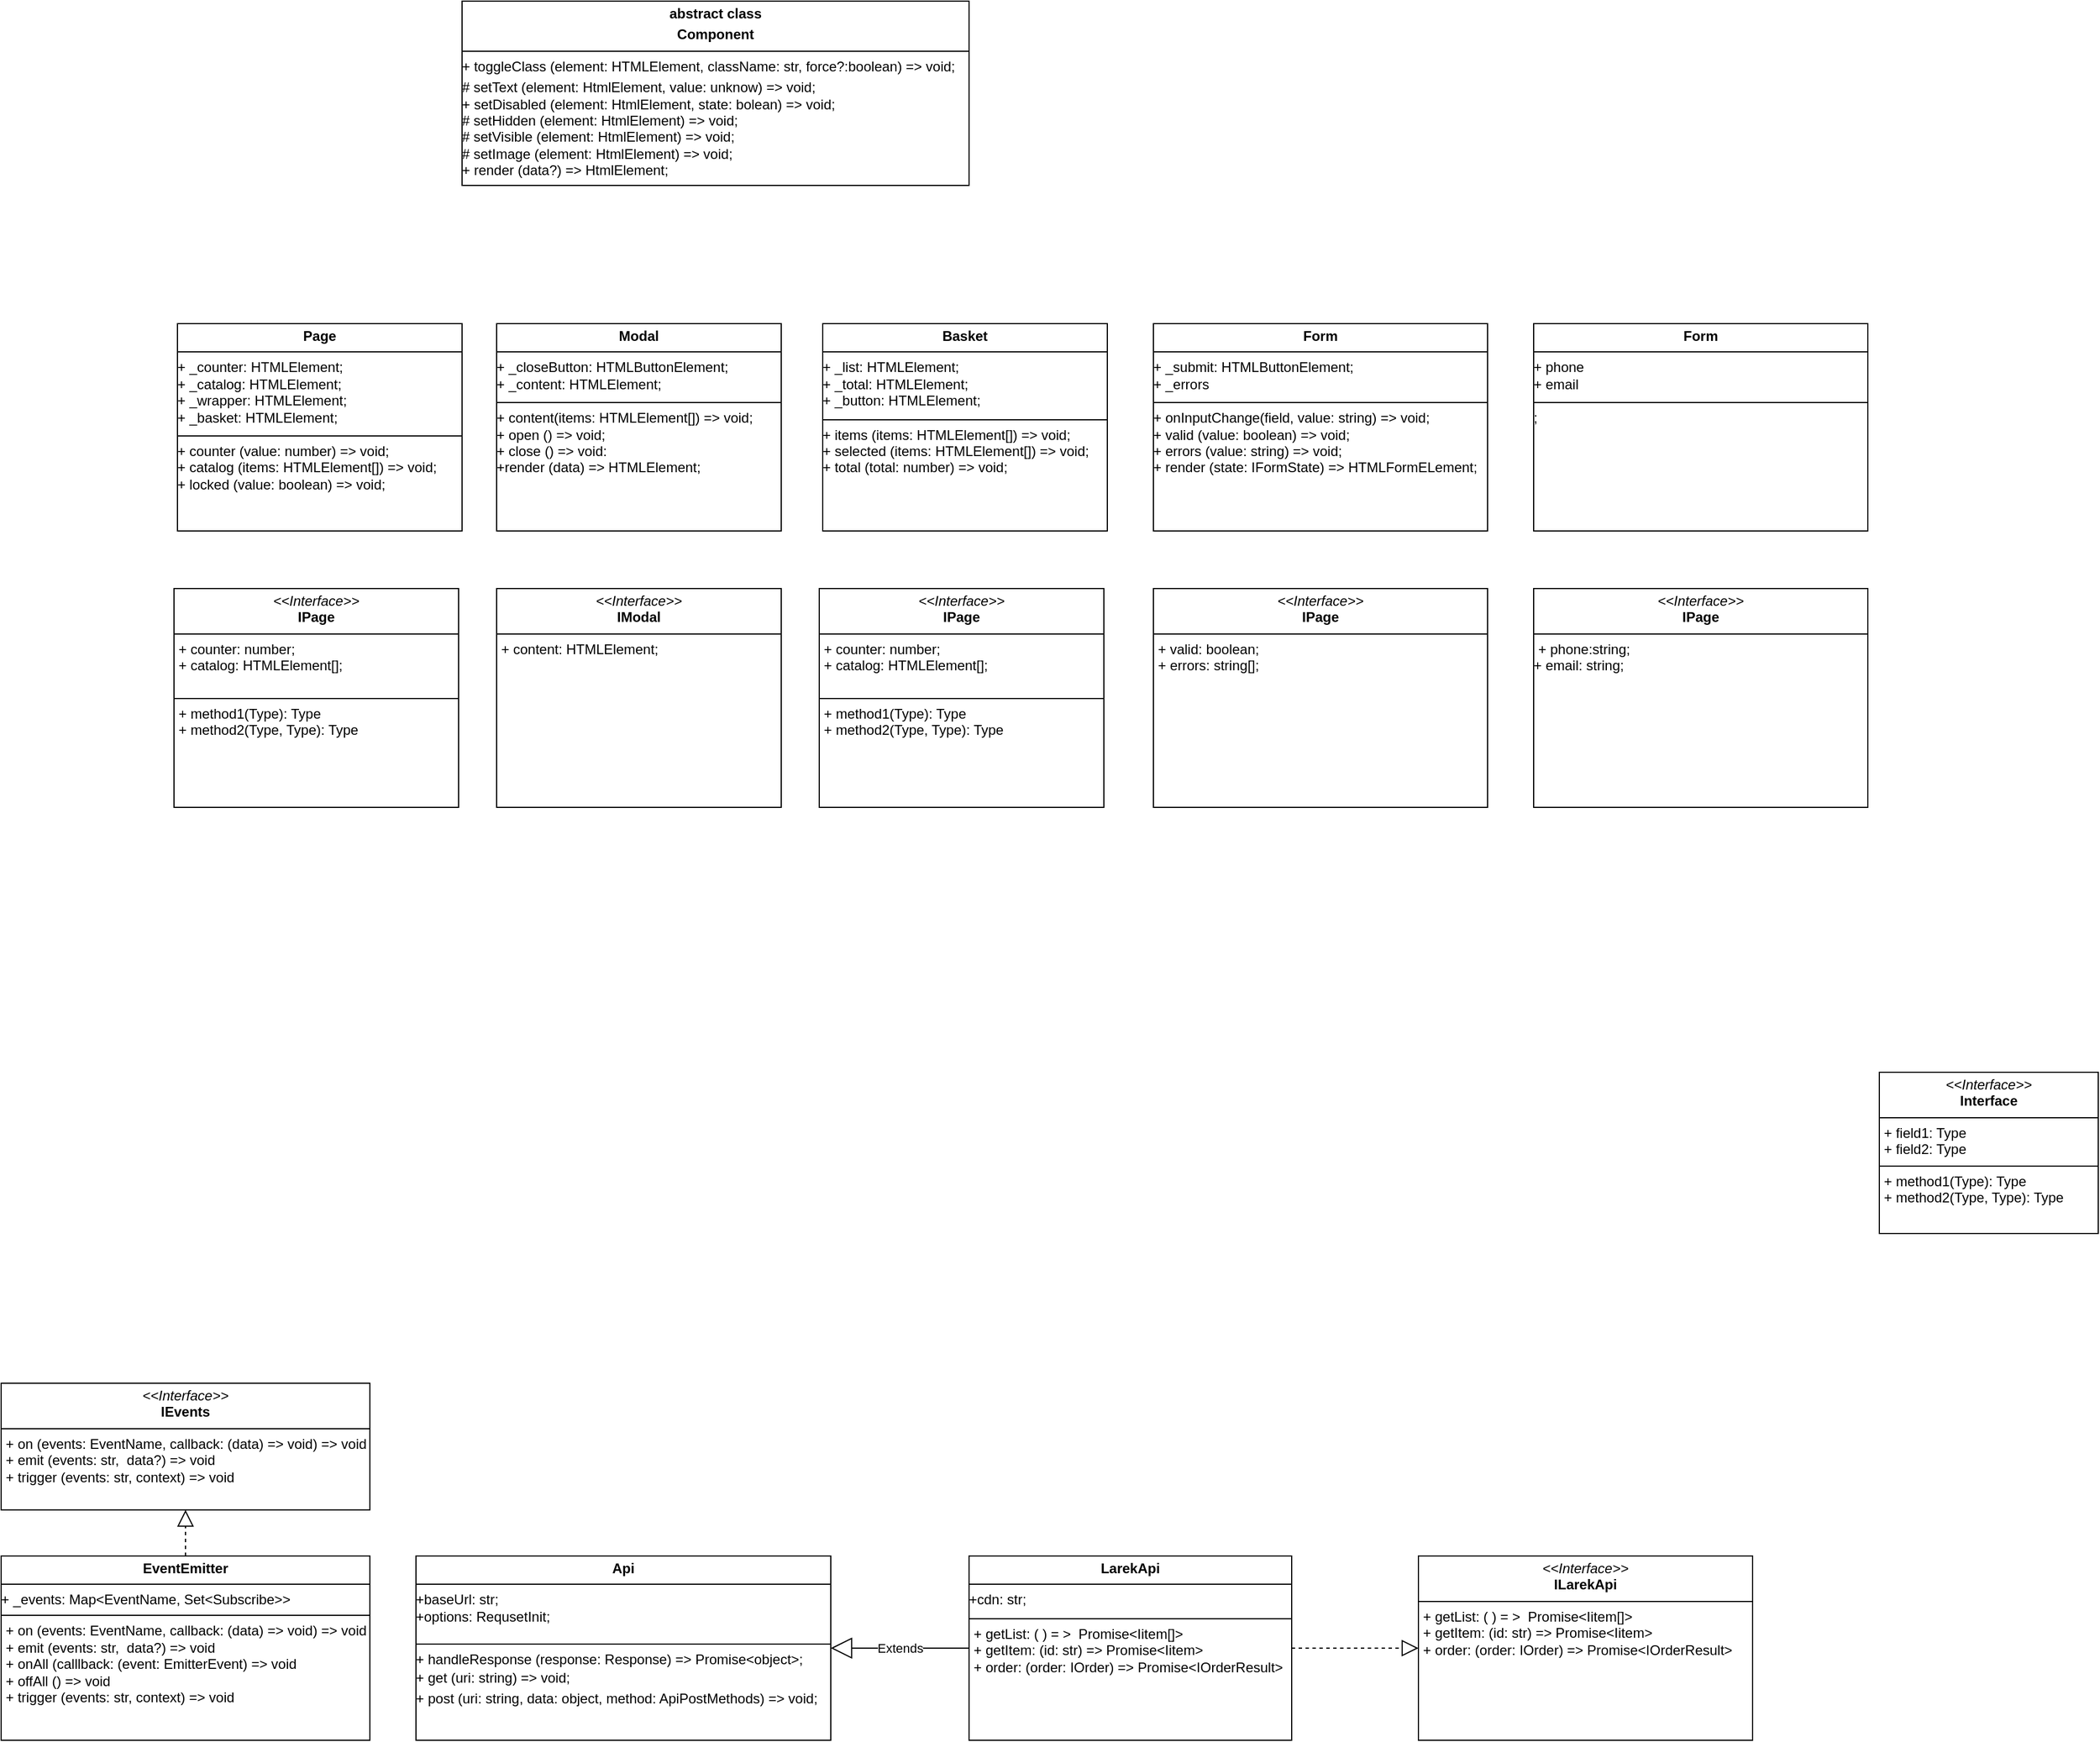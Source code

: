 <mxfile version="24.4.0" type="github">
  <diagram name="Страница — 1" id="z3P2CDi4im3vI8IVjc8o">
    <mxGraphModel dx="3447" dy="2114" grid="1" gridSize="10" guides="1" tooltips="1" connect="1" arrows="1" fold="1" page="1" pageScale="1" pageWidth="827" pageHeight="1169" math="0" shadow="0">
      <root>
        <mxCell id="0" />
        <mxCell id="1" parent="0" />
        <mxCell id="5842s0LLyivOS5_dFz7O-1" value="&lt;p style=&quot;margin:0px;margin-top:4px;text-align:center;&quot;&gt;&lt;i&gt;&amp;lt;&amp;lt;Interface&amp;gt;&amp;gt;&lt;/i&gt;&lt;br&gt;&lt;b&gt;ILarekApi&lt;/b&gt;&lt;/p&gt;&lt;hr size=&quot;1&quot; style=&quot;border-style:solid;&quot;&gt;&lt;p style=&quot;margin:0px;margin-left:4px;&quot;&gt;&lt;span style=&quot;background-color: initial;&quot;&gt;+ getList: ( ) = &amp;gt;&amp;nbsp; Promise&amp;lt;Iitem[]&amp;gt;&lt;/span&gt;&lt;br&gt;&lt;/p&gt;&lt;p style=&quot;margin:0px;margin-left:4px;&quot;&gt;+ getItem: (id: str) =&amp;gt; Promise&amp;lt;Iitem&amp;gt;&lt;/p&gt;&lt;p style=&quot;margin:0px;margin-left:4px;&quot;&gt;+ order: (order: IOrder) =&amp;gt; Promise&amp;lt;IOrderResult&amp;gt;&lt;/p&gt;" style="verticalAlign=top;align=left;overflow=fill;html=1;whiteSpace=wrap;" vertex="1" parent="1">
          <mxGeometry x="190" y="470" width="290" height="160" as="geometry" />
        </mxCell>
        <mxCell id="5842s0LLyivOS5_dFz7O-2" value="&lt;p style=&quot;margin:0px;margin-top:4px;text-align:center;&quot;&gt;&lt;b&gt;LarekApi&lt;/b&gt;&lt;/p&gt;&lt;hr size=&quot;1&quot; style=&quot;border-style:solid;&quot;&gt;+cdn: str;&lt;br&gt;&lt;div style=&quot;height:2px;&quot;&gt;&lt;/div&gt;&lt;hr size=&quot;1&quot; style=&quot;border-style:solid;&quot;&gt;&lt;div style=&quot;height:2px;&quot;&gt;&lt;p style=&quot;margin: 0px 0px 0px 4px;&quot;&gt;&lt;span style=&quot;background-color: initial;&quot;&gt;+ getList: ( ) = &amp;gt;&amp;nbsp; Promise&amp;lt;Iitem[]&amp;gt;&lt;/span&gt;&lt;br&gt;&lt;/p&gt;&lt;p style=&quot;margin: 0px 0px 0px 4px;&quot;&gt;+ getItem: (id: str) =&amp;gt; Promise&amp;lt;Iitem&amp;gt;&lt;/p&gt;&lt;p style=&quot;margin: 0px 0px 0px 4px;&quot;&gt;+ order: (order: IOrder) =&amp;gt; Promise&amp;lt;IOrderResult&amp;gt;&lt;/p&gt;&lt;/div&gt;" style="verticalAlign=top;align=left;overflow=fill;html=1;whiteSpace=wrap;" vertex="1" parent="1">
          <mxGeometry x="-200" y="470" width="280" height="160" as="geometry" />
        </mxCell>
        <mxCell id="5842s0LLyivOS5_dFz7O-3" value="" style="endArrow=block;dashed=1;endFill=0;endSize=12;html=1;rounded=0;exitX=1;exitY=0.5;exitDx=0;exitDy=0;entryX=0;entryY=0.5;entryDx=0;entryDy=0;" edge="1" parent="1" source="5842s0LLyivOS5_dFz7O-2" target="5842s0LLyivOS5_dFz7O-1">
          <mxGeometry width="160" relative="1" as="geometry">
            <mxPoint x="-60" y="600" as="sourcePoint" />
            <mxPoint x="100" y="600" as="targetPoint" />
          </mxGeometry>
        </mxCell>
        <mxCell id="5842s0LLyivOS5_dFz7O-4" value="&lt;p style=&quot;margin:0px;margin-top:4px;text-align:center;&quot;&gt;&lt;b&gt;Api&lt;/b&gt;&lt;/p&gt;&lt;hr size=&quot;1&quot; style=&quot;border-style:solid;&quot;&gt;+baseUrl: str;&lt;div&gt;+options: RequsetInit;&lt;br&gt;&lt;div style=&quot;height:2px;&quot;&gt;&lt;br&gt;&lt;/div&gt;&lt;div style=&quot;height:2px;&quot;&gt;&lt;br&gt;&lt;/div&gt;&lt;div style=&quot;height:2px;&quot;&gt;&lt;br&gt;&lt;/div&gt;&lt;div style=&quot;height:2px;&quot;&gt;&lt;br&gt;&lt;/div&gt;&lt;div style=&quot;height:2px;&quot;&gt;&lt;br&gt;&lt;/div&gt;&lt;hr size=&quot;1&quot; style=&quot;border-style:solid;&quot;&gt;&lt;div style=&quot;height:2px;&quot;&gt;+ handleResponse (response: Response) =&amp;gt; Promise&amp;lt;object&amp;gt;;&lt;/div&gt;&lt;/div&gt;&lt;div style=&quot;height:2px;&quot;&gt;&lt;br&gt;&lt;/div&gt;&lt;div style=&quot;height:2px;&quot;&gt;&lt;br&gt;&lt;/div&gt;&lt;div style=&quot;height:2px;&quot;&gt;&lt;br&gt;&lt;/div&gt;&lt;div style=&quot;height:2px;&quot;&gt;&lt;br&gt;&lt;/div&gt;&lt;div style=&quot;height:2px;&quot;&gt;&lt;br&gt;&lt;/div&gt;&lt;div style=&quot;height:2px;&quot;&gt;&lt;br&gt;&lt;/div&gt;&lt;div style=&quot;height:2px;&quot;&gt;&lt;br&gt;&lt;/div&gt;&lt;div style=&quot;height:2px;&quot;&gt;+ get (uri: string) =&amp;gt; void;&lt;/div&gt;&lt;div style=&quot;height:2px;&quot;&gt;&lt;br&gt;&lt;/div&gt;&lt;div style=&quot;height:2px;&quot;&gt;&lt;br&gt;&lt;/div&gt;&lt;div style=&quot;height:2px;&quot;&gt;&lt;br&gt;&lt;/div&gt;&lt;div style=&quot;height:2px;&quot;&gt;&lt;br&gt;&lt;/div&gt;&lt;div style=&quot;height:2px;&quot;&gt;&lt;br&gt;&lt;/div&gt;&lt;div style=&quot;height:2px;&quot;&gt;&lt;br&gt;&lt;/div&gt;&lt;div style=&quot;height:2px;&quot;&gt;&lt;br&gt;&lt;/div&gt;&lt;div style=&quot;height:2px;&quot;&gt;&lt;br&gt;&lt;/div&gt;&lt;div style=&quot;height:2px;&quot;&gt;+ post (uri: string, data: object, method: ApiPostMethods) =&amp;gt; void;&lt;/div&gt;" style="verticalAlign=top;align=left;overflow=fill;html=1;whiteSpace=wrap;" vertex="1" parent="1">
          <mxGeometry x="-680" y="470" width="360" height="160" as="geometry" />
        </mxCell>
        <mxCell id="5842s0LLyivOS5_dFz7O-5" value="Extends" style="endArrow=block;endSize=16;endFill=0;html=1;rounded=0;exitX=0;exitY=0.5;exitDx=0;exitDy=0;" edge="1" parent="1" source="5842s0LLyivOS5_dFz7O-2" target="5842s0LLyivOS5_dFz7O-4">
          <mxGeometry width="160" relative="1" as="geometry">
            <mxPoint x="-200" y="580" as="sourcePoint" />
            <mxPoint x="-290" y="450" as="targetPoint" />
          </mxGeometry>
        </mxCell>
        <mxCell id="5842s0LLyivOS5_dFz7O-6" value="&lt;p style=&quot;margin:0px;margin-top:4px;text-align:center;&quot;&gt;&lt;i&gt;&amp;lt;&amp;lt;Interface&amp;gt;&amp;gt;&lt;/i&gt;&lt;br&gt;&lt;b&gt;IEvents&lt;/b&gt;&lt;/p&gt;&lt;hr size=&quot;1&quot; style=&quot;border-style:solid;&quot;&gt;&lt;p style=&quot;margin:0px;margin-left:4px;&quot;&gt;+ on (events: EventName, callback: (data) =&amp;gt; void) =&amp;gt; void&lt;br&gt;+&amp;nbsp;&lt;span style=&quot;background-color: initial;&quot;&gt;emit (events: str,&amp;nbsp; data?) =&amp;gt; void&lt;/span&gt;&lt;/p&gt;&lt;p style=&quot;margin:0px;margin-left:4px;&quot;&gt;&lt;span style=&quot;background-color: initial;&quot;&gt;+&amp;nbsp;&lt;/span&gt;&lt;span style=&quot;background-color: initial;&quot;&gt;trigger (events: str, context) =&amp;gt; void&lt;/span&gt;&lt;/p&gt;&lt;p style=&quot;margin:0px;margin-left:4px;&quot;&gt;&lt;br&gt;&lt;/p&gt;" style="verticalAlign=top;align=left;overflow=fill;html=1;whiteSpace=wrap;" vertex="1" parent="1">
          <mxGeometry x="-1040" y="320" width="320" height="110" as="geometry" />
        </mxCell>
        <mxCell id="5842s0LLyivOS5_dFz7O-7" value="&lt;p style=&quot;margin:0px;margin-top:4px;text-align:center;&quot;&gt;&lt;b&gt;EventEmitter&lt;/b&gt;&lt;/p&gt;&lt;hr size=&quot;1&quot; style=&quot;border-style:solid;&quot;&gt;&lt;div style=&quot;height:2px;&quot;&gt;+ _events: Map&amp;lt;EventName, Set&amp;lt;Subscribe&amp;gt;&amp;gt;&lt;/div&gt;&lt;div style=&quot;height:2px;&quot;&gt;&lt;br&gt;&lt;/div&gt;&lt;div style=&quot;height:2px;&quot;&gt;&lt;br&gt;&lt;/div&gt;&lt;div style=&quot;height:2px;&quot;&gt;&lt;br&gt;&lt;/div&gt;&lt;div style=&quot;height:2px;&quot;&gt;&lt;br&gt;&lt;/div&gt;&lt;div style=&quot;height:2px;&quot;&gt;&lt;br&gt;&lt;/div&gt;&lt;div style=&quot;height:2px;&quot;&gt;&lt;br&gt;&lt;/div&gt;&lt;hr size=&quot;1&quot; style=&quot;border-style:solid;&quot;&gt;&lt;div style=&quot;height:2px;&quot;&gt;&lt;p style=&quot;margin: 4px 0px 0px; text-align: center;&quot;&gt;&lt;/p&gt;&lt;p style=&quot;margin: 0px 0px 0px 4px;&quot;&gt;+ on (events: EventName, callback: (data) =&amp;gt; void) =&amp;gt; void&lt;br&gt;+&amp;nbsp;&lt;span style=&quot;background-color: initial;&quot;&gt;emit (events: str,&amp;nbsp; data?) =&amp;gt; void&lt;/span&gt;&lt;/p&gt;&lt;p style=&quot;margin: 0px 0px 0px 4px;&quot;&gt;&lt;span style=&quot;background-color: initial;&quot;&gt;+ onAll (calllback: (event: EmitterEvent) =&amp;gt; void&lt;/span&gt;&lt;/p&gt;&lt;p style=&quot;margin: 0px 0px 0px 4px;&quot;&gt;&lt;span style=&quot;background-color: initial;&quot;&gt;+ offAll () =&amp;gt; void&lt;/span&gt;&lt;/p&gt;&lt;p style=&quot;margin: 0px 0px 0px 4px;&quot;&gt;&lt;span style=&quot;background-color: initial;&quot;&gt;+&amp;nbsp;&lt;/span&gt;&lt;span style=&quot;background-color: initial;&quot;&gt;trigger (events: str, context) =&amp;gt; void&lt;/span&gt;&lt;/p&gt;&lt;p style=&quot;margin: 0px 0px 0px 4px;&quot;&gt;&lt;br&gt;&lt;/p&gt;&lt;/div&gt;" style="verticalAlign=top;align=left;overflow=fill;html=1;whiteSpace=wrap;" vertex="1" parent="1">
          <mxGeometry x="-1040" y="470" width="320" height="160" as="geometry" />
        </mxCell>
        <mxCell id="5842s0LLyivOS5_dFz7O-8" value="" style="endArrow=block;dashed=1;endFill=0;endSize=12;html=1;rounded=0;exitX=0.5;exitY=0;exitDx=0;exitDy=0;entryX=0.5;entryY=1;entryDx=0;entryDy=0;" edge="1" parent="1" source="5842s0LLyivOS5_dFz7O-7" target="5842s0LLyivOS5_dFz7O-6">
          <mxGeometry width="160" relative="1" as="geometry">
            <mxPoint x="90" y="560" as="sourcePoint" />
            <mxPoint x="200" y="560" as="targetPoint" />
          </mxGeometry>
        </mxCell>
        <mxCell id="5842s0LLyivOS5_dFz7O-9" value="&lt;p style=&quot;margin:0px;margin-top:4px;text-align:center;&quot;&gt;&lt;i&gt;&amp;lt;&amp;lt;Interface&amp;gt;&amp;gt;&lt;/i&gt;&lt;br/&gt;&lt;b&gt;Interface&lt;/b&gt;&lt;/p&gt;&lt;hr size=&quot;1&quot; style=&quot;border-style:solid;&quot;/&gt;&lt;p style=&quot;margin:0px;margin-left:4px;&quot;&gt;+ field1: Type&lt;br/&gt;+ field2: Type&lt;/p&gt;&lt;hr size=&quot;1&quot; style=&quot;border-style:solid;&quot;/&gt;&lt;p style=&quot;margin:0px;margin-left:4px;&quot;&gt;+ method1(Type): Type&lt;br/&gt;+ method2(Type, Type): Type&lt;/p&gt;" style="verticalAlign=top;align=left;overflow=fill;html=1;whiteSpace=wrap;" vertex="1" parent="1">
          <mxGeometry x="590" y="50" width="190" height="140" as="geometry" />
        </mxCell>
        <mxCell id="5842s0LLyivOS5_dFz7O-10" value="&lt;p style=&quot;margin:0px;margin-top:4px;text-align:center;&quot;&gt;&lt;b&gt;abstract class&lt;/b&gt;&lt;/p&gt;&lt;p style=&quot;margin:0px;margin-top:4px;text-align:center;&quot;&gt;&lt;b&gt;Component&lt;/b&gt;&lt;/p&gt;&lt;hr size=&quot;1&quot; style=&quot;border-style:solid;&quot;&gt;&lt;div style=&quot;height:2px;&quot;&gt;+ toggleClass (element: HTMLElement, className: str, force?:boolean) =&amp;gt; void;&lt;/div&gt;&lt;div style=&quot;height:2px;&quot;&gt;&lt;br&gt;&lt;/div&gt;&lt;div style=&quot;height:2px;&quot;&gt;&lt;br&gt;# setText (element: HtmlElement, value: unknow) =&amp;gt; void;&lt;br&gt;+ setDisabled (&lt;span style=&quot;background-color: initial;&quot;&gt;element: HtmlElement, state: bolean) =&amp;gt; void;&lt;br&gt;# setHidden (&lt;/span&gt;&lt;span style=&quot;background-color: initial;&quot;&gt;element: HtmlElement&lt;/span&gt;&lt;span style=&quot;background-color: initial;&quot;&gt;) =&amp;gt; void;&lt;br&gt;# setVisible (&lt;/span&gt;&lt;span style=&quot;background-color: initial;&quot;&gt;element: HtmlElement) =&amp;gt; void;&lt;br&gt;# setImage (&lt;/span&gt;&lt;span style=&quot;background-color: initial;&quot;&gt;element: HtmlElement) =&amp;gt; void;&lt;br&gt;+ render (data?) =&amp;gt;&amp;nbsp;&lt;/span&gt;&lt;span style=&quot;background-color: initial;&quot;&gt;HtmlElement;&lt;/span&gt;&lt;/div&gt;&lt;div style=&quot;height:2px;&quot;&gt;&lt;br&gt;&lt;/div&gt;&lt;div style=&quot;height:2px;&quot;&gt;&lt;br&gt;&lt;/div&gt;&lt;div style=&quot;height:2px;&quot;&gt;&lt;br&gt;&lt;/div&gt;&lt;div style=&quot;height:2px;&quot;&gt;&lt;br&gt;&lt;/div&gt;&lt;div style=&quot;height:2px;&quot;&gt;&lt;br&gt;&lt;/div&gt;&lt;div style=&quot;height:2px;&quot;&gt;&lt;/div&gt;" style="verticalAlign=top;align=left;overflow=fill;html=1;whiteSpace=wrap;" vertex="1" parent="1">
          <mxGeometry x="-640" y="-880" width="440" height="160" as="geometry" />
        </mxCell>
        <mxCell id="5842s0LLyivOS5_dFz7O-11" value="&lt;p style=&quot;margin:0px;margin-top:4px;text-align:center;&quot;&gt;&lt;b&gt;Page&lt;/b&gt;&lt;/p&gt;&lt;hr size=&quot;1&quot; style=&quot;border-style:solid;&quot;&gt;+ _counter: HTMLElement;&lt;div&gt;+ _catalog: HTMLElement;&lt;/div&gt;&lt;div&gt;+ _wrapper: HTMLElement;&lt;/div&gt;&lt;div&gt;+ _basket: HTMLElement;&lt;br&gt;&lt;div style=&quot;height:2px;&quot;&gt;&lt;br&gt;&lt;/div&gt;&lt;hr size=&quot;1&quot; style=&quot;border-style:solid;&quot;&gt;&lt;div style=&quot;height:2px;&quot;&gt;+ counter (value: number) =&amp;gt; void;&lt;br&gt;+ catalog (items:&amp;nbsp;&lt;span style=&quot;background-color: initial;&quot;&gt;HTMLElement[]) =&amp;gt; void;&lt;br&gt;+ locked (value: boolean) =&amp;gt; void;&lt;/span&gt;&lt;/div&gt;&lt;/div&gt;" style="verticalAlign=top;align=left;overflow=fill;html=1;whiteSpace=wrap;" vertex="1" parent="1">
          <mxGeometry x="-887" y="-600" width="247" height="180" as="geometry" />
        </mxCell>
        <mxCell id="5842s0LLyivOS5_dFz7O-12" value="&lt;p style=&quot;margin:0px;margin-top:4px;text-align:center;&quot;&gt;&lt;i&gt;&amp;lt;&amp;lt;Interface&amp;gt;&amp;gt;&lt;/i&gt;&lt;br&gt;&lt;b&gt;IPage&lt;/b&gt;&lt;/p&gt;&lt;hr size=&quot;1&quot; style=&quot;border-style:solid;&quot;&gt;&lt;p style=&quot;margin:0px;margin-left:4px;&quot;&gt;+ counter: number;&lt;br&gt;+ catalog: HTMLElement[];&lt;/p&gt;&lt;p style=&quot;margin:0px;margin-left:4px;&quot;&gt;&lt;br&gt;&lt;/p&gt;&lt;hr size=&quot;1&quot; style=&quot;border-style:solid;&quot;&gt;&lt;p style=&quot;margin:0px;margin-left:4px;&quot;&gt;+ method1(Type): Type&lt;br&gt;+ method2(Type, Type): Type&lt;/p&gt;" style="verticalAlign=top;align=left;overflow=fill;html=1;whiteSpace=wrap;" vertex="1" parent="1">
          <mxGeometry x="-890" y="-370" width="247" height="190" as="geometry" />
        </mxCell>
        <mxCell id="5842s0LLyivOS5_dFz7O-14" value="&lt;p style=&quot;margin:0px;margin-top:4px;text-align:center;&quot;&gt;&lt;b&gt;Modal&lt;/b&gt;&lt;/p&gt;&lt;hr size=&quot;1&quot; style=&quot;border-style:solid;&quot;&gt;+ _closeButton: HTMLButtonElement;&lt;div&gt;+ _content: HTMLElement;&lt;/div&gt;&lt;div&gt;&lt;div style=&quot;height:2px;&quot;&gt;&lt;br&gt;&lt;/div&gt;&lt;hr size=&quot;1&quot; style=&quot;border-style:solid;&quot;&gt;&lt;div style=&quot;height:2px;&quot;&gt;+ content(items:&amp;nbsp;&lt;span style=&quot;background-color: initial;&quot;&gt;HTMLElement[]) =&amp;gt; void;&lt;br&gt;+ open () =&amp;gt; void;&lt;br&gt;+ close () =&amp;gt; void:&lt;br&gt;+render (data) =&amp;gt; HTMLElement;&lt;/span&gt;&lt;/div&gt;&lt;/div&gt;" style="verticalAlign=top;align=left;overflow=fill;html=1;whiteSpace=wrap;" vertex="1" parent="1">
          <mxGeometry x="-610" y="-600" width="247" height="180" as="geometry" />
        </mxCell>
        <mxCell id="5842s0LLyivOS5_dFz7O-15" value="&lt;p style=&quot;margin:0px;margin-top:4px;text-align:center;&quot;&gt;&lt;i&gt;&amp;lt;&amp;lt;Interface&amp;gt;&amp;gt;&lt;/i&gt;&lt;br&gt;&lt;b&gt;IModal&lt;/b&gt;&lt;/p&gt;&lt;hr size=&quot;1&quot; style=&quot;border-style:solid;&quot;&gt;&lt;p style=&quot;margin:0px;margin-left:4px;&quot;&gt;+ content: HTMLElement;&lt;br&gt;&lt;/p&gt;&lt;p style=&quot;margin:0px;margin-left:4px;&quot;&gt;&lt;br&gt;&lt;/p&gt;" style="verticalAlign=top;align=left;overflow=fill;html=1;whiteSpace=wrap;" vertex="1" parent="1">
          <mxGeometry x="-610" y="-370" width="247" height="190" as="geometry" />
        </mxCell>
        <mxCell id="5842s0LLyivOS5_dFz7O-16" value="&lt;p style=&quot;margin:0px;margin-top:4px;text-align:center;&quot;&gt;&lt;b&gt;Basket&lt;/b&gt;&lt;/p&gt;&lt;hr size=&quot;1&quot; style=&quot;border-style:solid;&quot;&gt;+ _list: HTMLElement;&lt;div&gt;+ _total: HTMLElement;&lt;/div&gt;&lt;div&gt;+ _button: HTMLElement;&lt;/div&gt;&lt;div&gt;&lt;div style=&quot;height:2px;&quot;&gt;&lt;br&gt;&lt;/div&gt;&lt;hr size=&quot;1&quot; style=&quot;border-style:solid;&quot;&gt;&lt;div style=&quot;height:2px;&quot;&gt;+ items (items: HTMLElement[]) =&amp;gt; void;&lt;br&gt;+ selected (items:&amp;nbsp;&lt;span style=&quot;background-color: initial;&quot;&gt;HTMLElement[]) =&amp;gt; void;&lt;br&gt;+ total (total: number) =&amp;gt; void;&lt;/span&gt;&lt;/div&gt;&lt;/div&gt;" style="verticalAlign=top;align=left;overflow=fill;html=1;whiteSpace=wrap;" vertex="1" parent="1">
          <mxGeometry x="-327" y="-600" width="247" height="180" as="geometry" />
        </mxCell>
        <mxCell id="5842s0LLyivOS5_dFz7O-17" value="&lt;p style=&quot;margin:0px;margin-top:4px;text-align:center;&quot;&gt;&lt;i&gt;&amp;lt;&amp;lt;Interface&amp;gt;&amp;gt;&lt;/i&gt;&lt;br&gt;&lt;b&gt;IPage&lt;/b&gt;&lt;/p&gt;&lt;hr size=&quot;1&quot; style=&quot;border-style:solid;&quot;&gt;&lt;p style=&quot;margin:0px;margin-left:4px;&quot;&gt;+ counter: number;&lt;br&gt;+ catalog: HTMLElement[];&lt;/p&gt;&lt;p style=&quot;margin:0px;margin-left:4px;&quot;&gt;&lt;br&gt;&lt;/p&gt;&lt;hr size=&quot;1&quot; style=&quot;border-style:solid;&quot;&gt;&lt;p style=&quot;margin:0px;margin-left:4px;&quot;&gt;+ method1(Type): Type&lt;br&gt;+ method2(Type, Type): Type&lt;/p&gt;" style="verticalAlign=top;align=left;overflow=fill;html=1;whiteSpace=wrap;" vertex="1" parent="1">
          <mxGeometry x="-330" y="-370" width="247" height="190" as="geometry" />
        </mxCell>
        <mxCell id="5842s0LLyivOS5_dFz7O-18" value="&lt;p style=&quot;margin:0px;margin-top:4px;text-align:center;&quot;&gt;&lt;b&gt;Form&lt;/b&gt;&lt;/p&gt;&lt;hr size=&quot;1&quot; style=&quot;border-style:solid;&quot;&gt;+ _submit: HTMLButtonElement;&lt;div&gt;+ _errors&lt;br&gt;&lt;div style=&quot;height:2px;&quot;&gt;&lt;/div&gt;&lt;hr size=&quot;1&quot; style=&quot;border-style:solid;&quot;&gt;&lt;div style=&quot;height:2px;&quot;&gt;+ onInputChange(field, value: string) =&amp;gt; void;&lt;br&gt;+ valid (value: boolean) =&amp;gt; void;&lt;br&gt;+ errors (value: string) =&amp;gt; void;&lt;br&gt;+ render (state: IFormState) =&amp;gt; HTMLFormELement;&lt;/div&gt;&lt;/div&gt;" style="verticalAlign=top;align=left;overflow=fill;html=1;whiteSpace=wrap;" vertex="1" parent="1">
          <mxGeometry x="-40" y="-600" width="290" height="180" as="geometry" />
        </mxCell>
        <mxCell id="5842s0LLyivOS5_dFz7O-19" value="&lt;p style=&quot;margin:0px;margin-top:4px;text-align:center;&quot;&gt;&lt;i&gt;&amp;lt;&amp;lt;Interface&amp;gt;&amp;gt;&lt;/i&gt;&lt;br&gt;&lt;b&gt;IPage&lt;/b&gt;&lt;/p&gt;&lt;hr size=&quot;1&quot; style=&quot;border-style:solid;&quot;&gt;&lt;p style=&quot;margin:0px;margin-left:4px;&quot;&gt;+ valid: boolean;&lt;br&gt;+ errors: string[];&lt;br&gt;&lt;/p&gt;" style="verticalAlign=top;align=left;overflow=fill;html=1;whiteSpace=wrap;" vertex="1" parent="1">
          <mxGeometry x="-40" y="-370" width="290" height="190" as="geometry" />
        </mxCell>
        <mxCell id="5842s0LLyivOS5_dFz7O-20" value="&lt;p style=&quot;margin:0px;margin-top:4px;text-align:center;&quot;&gt;&lt;b&gt;Form&lt;/b&gt;&lt;/p&gt;&lt;hr size=&quot;1&quot; style=&quot;border-style:solid;&quot;&gt;+ phone&lt;div&gt;+ email&lt;br&gt;&lt;div style=&quot;height:2px;&quot;&gt;&lt;/div&gt;&lt;hr size=&quot;1&quot; style=&quot;border-style:solid;&quot;&gt;&lt;div style=&quot;height:2px;&quot;&gt;;&lt;/div&gt;&lt;/div&gt;" style="verticalAlign=top;align=left;overflow=fill;html=1;whiteSpace=wrap;" vertex="1" parent="1">
          <mxGeometry x="290" y="-600" width="290" height="180" as="geometry" />
        </mxCell>
        <mxCell id="5842s0LLyivOS5_dFz7O-21" value="&lt;p style=&quot;margin:0px;margin-top:4px;text-align:center;&quot;&gt;&lt;i&gt;&amp;lt;&amp;lt;Interface&amp;gt;&amp;gt;&lt;/i&gt;&lt;br&gt;&lt;b&gt;IPage&lt;/b&gt;&lt;/p&gt;&lt;hr size=&quot;1&quot; style=&quot;border-style:solid;&quot;&gt;&lt;p style=&quot;margin:0px;margin-left:4px;&quot;&gt;+ phone:string;&lt;/p&gt;&lt;div&gt;+ email: string;&lt;br&gt;&lt;/div&gt;" style="verticalAlign=top;align=left;overflow=fill;html=1;whiteSpace=wrap;" vertex="1" parent="1">
          <mxGeometry x="290" y="-370" width="290" height="190" as="geometry" />
        </mxCell>
      </root>
    </mxGraphModel>
  </diagram>
</mxfile>
